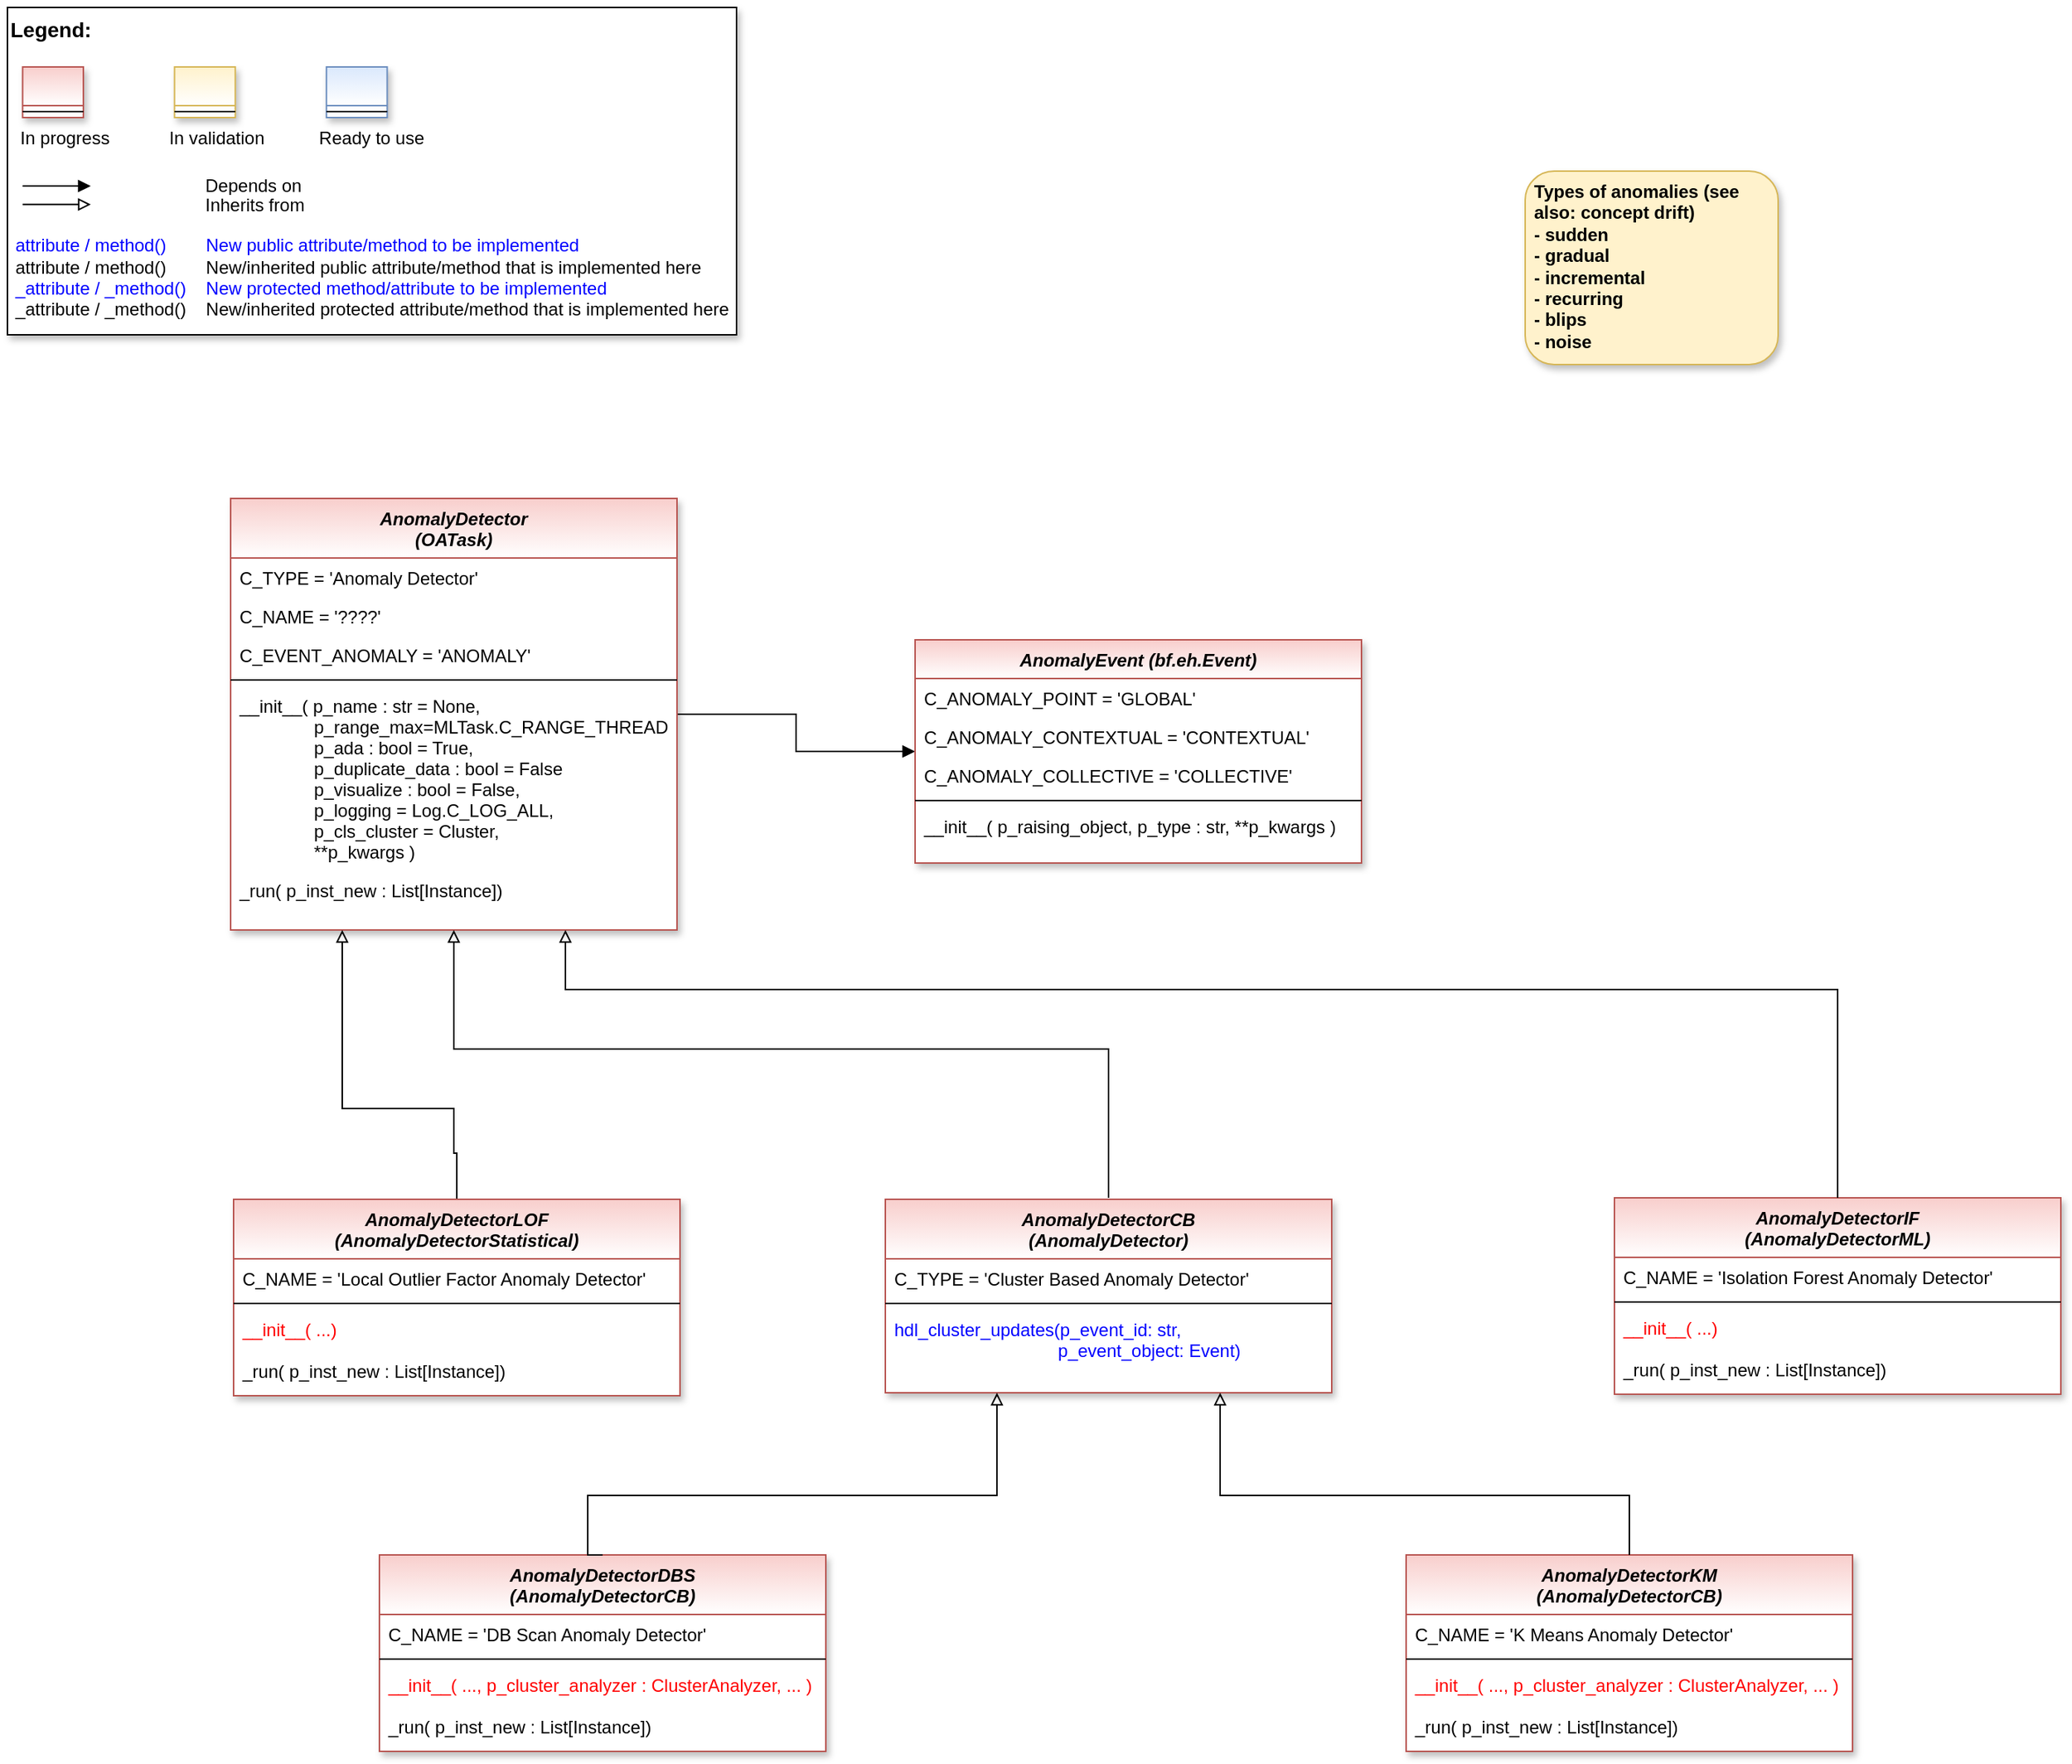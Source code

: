 <mxfile version="20.8.16" type="device"><diagram id="C5RBs43oDa-KdzZeNtuy" name="Page-1"><mxGraphModel dx="1723" dy="1008" grid="1" gridSize="10" guides="1" tooltips="1" connect="1" arrows="1" fold="1" page="1" pageScale="1" pageWidth="2336" pageHeight="1654" math="0" shadow="0"><root><mxCell id="WIyWlLk6GJQsqaUBKTNV-0"/><mxCell id="WIyWlLk6GJQsqaUBKTNV-1" parent="WIyWlLk6GJQsqaUBKTNV-0"/><mxCell id="fcJVb3HREh7NScvAmxeq-0" value="" style="group" parent="WIyWlLk6GJQsqaUBKTNV-1" vertex="1" connectable="0"><mxGeometry x="40" y="40" width="490" height="220" as="geometry"/></mxCell><mxCell id="fcJVb3HREh7NScvAmxeq-1" value="&lt;font color=&quot;#000000&quot; size=&quot;1&quot;&gt;&lt;b style=&quot;font-size: 14px&quot;&gt;Legend:&lt;br&gt;&lt;/b&gt;&lt;/font&gt;&lt;br&gt;&lt;br&gt;&lt;br&gt;&lt;font color=&quot;#0000ff&quot; style=&quot;font-size: 6px&quot;&gt;&lt;br&gt;&lt;/font&gt;&lt;span style=&quot;color: rgb(0 , 0 , 0)&quot;&gt;&lt;font style=&quot;font-size: 4px&quot;&gt;&amp;nbsp; &amp;nbsp;&lt;/font&gt;&amp;nbsp;In progress&amp;nbsp; &amp;nbsp; &amp;nbsp; &amp;nbsp; &amp;nbsp; &amp;nbsp; In validation&amp;nbsp; &amp;nbsp; &amp;nbsp; &amp;nbsp; &amp;nbsp; &amp;nbsp;Ready to use&lt;/span&gt;&lt;font color=&quot;#000000&quot;&gt;&amp;nbsp;&lt;br&gt;&lt;/font&gt;&lt;font color=&quot;#0000ff&quot;&gt;&lt;br&gt;&lt;br&gt;&lt;br&gt;&lt;br&gt;&amp;nbsp;attribute / method()&amp;nbsp; &amp;nbsp; &amp;nbsp; &amp;nbsp; New public attribute/method to be implemented&lt;/font&gt;&lt;br&gt;&lt;font color=&quot;#000000&quot;&gt;&amp;nbsp;&lt;/font&gt;&lt;font color=&quot;#000000&quot;&gt;attribute / method()&lt;span&gt;&#9;&lt;/span&gt;&amp;nbsp; &amp;nbsp; &amp;nbsp; &amp;nbsp;New/inherited public attribute/method that is implemented here&lt;br&gt;&lt;/font&gt;&lt;font color=&quot;#0000ff&quot;&gt;&amp;nbsp;_attribute /&amp;nbsp;&lt;/font&gt;&lt;font color=&quot;#0000ff&quot;&gt;_method()&amp;nbsp; &amp;nbsp; New protected method/attribute to be implemented&lt;/font&gt;&lt;br&gt;&lt;font color=&quot;#000000&quot;&gt;&amp;nbsp;_attribute / _method()&amp;nbsp; &amp;nbsp; New/inherited protected attribute/method that is implemented here&lt;br&gt;&lt;/font&gt;&lt;font color=&quot;#000000&quot;&gt;&lt;br&gt;&lt;br&gt;&lt;br&gt;&lt;br&gt;&lt;br&gt;&lt;/font&gt;" style="text;html=1;align=left;verticalAlign=top;whiteSpace=wrap;rounded=0;fontColor=#006600;strokeColor=#000000;shadow=1;fillColor=#ffffff;" parent="fcJVb3HREh7NScvAmxeq-0" vertex="1"><mxGeometry width="490.0" height="220" as="geometry"/></mxCell><mxCell id="fcJVb3HREh7NScvAmxeq-2" value="Depends on" style="endArrow=block;html=1;labelPosition=right;verticalLabelPosition=middle;align=left;verticalAlign=middle;endFill=1;fontSize=12;" parent="fcJVb3HREh7NScvAmxeq-0" edge="1"><mxGeometry x="-1623.125" y="-2180" width="51.042" height="50" as="geometry"><mxPoint x="10.208" y="120.003" as="sourcePoint"/><mxPoint x="55.991" y="120.003" as="targetPoint"/><mxPoint x="98" as="offset"/><Array as="points"><mxPoint x="30.625" y="120"/></Array></mxGeometry></mxCell><mxCell id="fcJVb3HREh7NScvAmxeq-3" value="Inherits from" style="endArrow=block;html=1;labelPosition=right;verticalLabelPosition=middle;align=left;verticalAlign=middle;endFill=0;fontSize=12;" parent="fcJVb3HREh7NScvAmxeq-0" edge="1"><mxGeometry x="-1623.125" y="-2180" width="51.042" height="50" as="geometry"><mxPoint x="10.208" y="132.385" as="sourcePoint"/><mxPoint x="55.991" y="132.385" as="targetPoint"/><mxPoint x="98" y="1" as="offset"/></mxGeometry></mxCell><mxCell id="fcJVb3HREh7NScvAmxeq-4" value="" style="swimlane;fontStyle=3;align=center;verticalAlign=top;childLayout=stackLayout;horizontal=1;startSize=26;horizontalStack=0;resizeParent=1;resizeLast=0;collapsible=1;marginBottom=0;rounded=0;shadow=1;strokeWidth=1;fillColor=#f8cecc;strokeColor=#b85450;gradientColor=#ffffff;swimlaneFillColor=#ffffff;" parent="fcJVb3HREh7NScvAmxeq-0" vertex="1"><mxGeometry x="10.208" y="40" width="40.833" height="34" as="geometry"><mxRectangle x="230" y="140" width="160" height="26" as="alternateBounds"/></mxGeometry></mxCell><mxCell id="fcJVb3HREh7NScvAmxeq-5" value="" style="line;html=1;strokeWidth=1;align=left;verticalAlign=middle;spacingTop=-1;spacingLeft=3;spacingRight=3;rotatable=0;labelPosition=right;points=[];portConstraint=eastwest;" parent="fcJVb3HREh7NScvAmxeq-4" vertex="1"><mxGeometry y="26" width="40.833" height="8" as="geometry"/></mxCell><mxCell id="fcJVb3HREh7NScvAmxeq-6" value="" style="swimlane;fontStyle=3;align=center;verticalAlign=top;childLayout=stackLayout;horizontal=1;startSize=26;horizontalStack=0;resizeParent=1;resizeLast=0;collapsible=1;marginBottom=0;rounded=0;shadow=1;strokeWidth=1;fillColor=#fff2cc;strokeColor=#d6b656;gradientColor=#ffffff;swimlaneFillColor=#ffffff;" parent="fcJVb3HREh7NScvAmxeq-0" vertex="1"><mxGeometry x="112.292" y="40" width="40.833" height="34" as="geometry"><mxRectangle x="230" y="140" width="160" height="26" as="alternateBounds"/></mxGeometry></mxCell><mxCell id="fcJVb3HREh7NScvAmxeq-7" value="" style="line;html=1;strokeWidth=1;align=left;verticalAlign=middle;spacingTop=-1;spacingLeft=3;spacingRight=3;rotatable=0;labelPosition=right;points=[];portConstraint=eastwest;" parent="fcJVb3HREh7NScvAmxeq-6" vertex="1"><mxGeometry y="26" width="40.833" height="8" as="geometry"/></mxCell><mxCell id="fcJVb3HREh7NScvAmxeq-8" value="" style="swimlane;fontStyle=3;align=center;verticalAlign=top;childLayout=stackLayout;horizontal=1;startSize=26;horizontalStack=0;resizeParent=1;resizeLast=0;collapsible=1;marginBottom=0;rounded=0;shadow=1;strokeWidth=1;fillColor=#dae8fc;strokeColor=#6c8ebf;gradientColor=#ffffff;swimlaneFillColor=#ffffff;" parent="fcJVb3HREh7NScvAmxeq-0" vertex="1"><mxGeometry x="214.375" y="40" width="40.833" height="34" as="geometry"><mxRectangle x="230" y="140" width="160" height="26" as="alternateBounds"/></mxGeometry></mxCell><mxCell id="fcJVb3HREh7NScvAmxeq-9" value="" style="line;html=1;strokeWidth=1;align=left;verticalAlign=middle;spacingTop=-1;spacingLeft=3;spacingRight=3;rotatable=0;labelPosition=right;points=[];portConstraint=eastwest;" parent="fcJVb3HREh7NScvAmxeq-8" vertex="1"><mxGeometry y="26" width="40.833" height="8" as="geometry"/></mxCell><mxCell id="-aRZjFp3aCNoNKCGfEq3-0" value="Types of anomalies (see also: concept drift)&lt;br&gt;- sudden&lt;br&gt;- gradual&lt;br&gt;- incremental&lt;br&gt;- recurring&amp;nbsp;&lt;br&gt;- blips&lt;br&gt;- noise" style="rounded=1;whiteSpace=wrap;html=1;shadow=1;fillColor=#fff2cc;strokeColor=#d6b656;fontStyle=1;align=left;verticalAlign=top;spacingLeft=4;" parent="WIyWlLk6GJQsqaUBKTNV-1" vertex="1"><mxGeometry x="1060" y="150" width="170" height="130" as="geometry"/></mxCell><mxCell id="4use4ZCXdNiZSNTW99xv-0" style="edgeStyle=orthogonalEdgeStyle;rounded=0;orthogonalLoop=1;jettySize=auto;html=1;fontColor=#0000CC;endArrow=block;endFill=1;" parent="WIyWlLk6GJQsqaUBKTNV-1" source="4use4ZCXdNiZSNTW99xv-1" target="4use4ZCXdNiZSNTW99xv-16" edge="1"><mxGeometry relative="1" as="geometry"/></mxCell><mxCell id="4use4ZCXdNiZSNTW99xv-1" value="AnomalyDetector&#10;(OATask)" style="swimlane;fontStyle=3;align=center;verticalAlign=top;childLayout=stackLayout;horizontal=1;startSize=40;horizontalStack=0;resizeParent=1;resizeLast=0;collapsible=1;marginBottom=0;rounded=0;shadow=1;strokeWidth=1;fillColor=#f8cecc;strokeColor=#b85450;swimlaneFillColor=#ffffff;gradientColor=#ffffff;" parent="WIyWlLk6GJQsqaUBKTNV-1" vertex="1"><mxGeometry x="190" y="370" width="300" height="290" as="geometry"><mxRectangle x="230" y="140" width="160" height="26" as="alternateBounds"/></mxGeometry></mxCell><mxCell id="4use4ZCXdNiZSNTW99xv-2" value="C_TYPE = 'Anomaly Detector'" style="text;align=left;verticalAlign=top;spacingLeft=4;spacingRight=4;overflow=hidden;rotatable=0;points=[[0,0.5],[1,0.5]];portConstraint=eastwest;fontColor=default;" parent="4use4ZCXdNiZSNTW99xv-1" vertex="1"><mxGeometry y="40" width="300" height="26" as="geometry"/></mxCell><mxCell id="4use4ZCXdNiZSNTW99xv-3" value="C_NAME = '????'" style="text;align=left;verticalAlign=top;spacingLeft=4;spacingRight=4;overflow=hidden;rotatable=0;points=[[0,0.5],[1,0.5]];portConstraint=eastwest;fontColor=default;" parent="4use4ZCXdNiZSNTW99xv-1" vertex="1"><mxGeometry y="66" width="300" height="26" as="geometry"/></mxCell><mxCell id="4use4ZCXdNiZSNTW99xv-4" value="C_EVENT_ANOMALY = 'ANOMALY'" style="text;align=left;verticalAlign=top;spacingLeft=4;spacingRight=4;overflow=hidden;rotatable=0;points=[[0,0.5],[1,0.5]];portConstraint=eastwest;fontColor=default;" parent="4use4ZCXdNiZSNTW99xv-1" vertex="1"><mxGeometry y="92" width="300" height="26" as="geometry"/></mxCell><mxCell id="4use4ZCXdNiZSNTW99xv-5" value="" style="line;html=1;strokeWidth=1;align=left;verticalAlign=middle;spacingTop=-1;spacingLeft=3;spacingRight=3;rotatable=0;labelPosition=right;points=[];portConstraint=eastwest;" parent="4use4ZCXdNiZSNTW99xv-1" vertex="1"><mxGeometry y="118" width="300" height="8" as="geometry"/></mxCell><mxCell id="4use4ZCXdNiZSNTW99xv-6" value="__init__( p_name : str = None,&#10;               p_range_max=MLTask.C_RANGE_THREAD,&#10;               p_ada : bool = True,&#10;               p_duplicate_data : bool = False&#10;               p_visualize : bool = False,&#10;               p_logging = Log.C_LOG_ALL,&#10;               p_cls_cluster = Cluster,&#10;               **p_kwargs )" style="text;align=left;verticalAlign=top;spacingLeft=4;spacingRight=4;overflow=hidden;rotatable=0;points=[[0,0.5],[1,0.5]];portConstraint=eastwest;fontColor=default;" parent="4use4ZCXdNiZSNTW99xv-1" vertex="1"><mxGeometry y="126" width="300" height="124" as="geometry"/></mxCell><mxCell id="4use4ZCXdNiZSNTW99xv-8" value="_run( p_inst_new : List[Instance])" style="text;align=left;verticalAlign=top;spacingLeft=4;spacingRight=4;overflow=hidden;rotatable=0;points=[[0,0.5],[1,0.5]];portConstraint=eastwest;shadow=1;" parent="4use4ZCXdNiZSNTW99xv-1" vertex="1"><mxGeometry y="250" width="300" height="30" as="geometry"/></mxCell><mxCell id="4use4ZCXdNiZSNTW99xv-16" value="AnomalyEvent (bf.eh.Event)" style="swimlane;fontStyle=3;align=center;verticalAlign=top;childLayout=stackLayout;horizontal=1;startSize=26;horizontalStack=0;resizeParent=1;resizeLast=0;collapsible=1;marginBottom=0;rounded=0;shadow=1;strokeWidth=1;fillColor=#f8cecc;strokeColor=#b85450;swimlaneFillColor=#ffffff;gradientColor=#ffffff;" parent="WIyWlLk6GJQsqaUBKTNV-1" vertex="1"><mxGeometry x="650" y="465" width="300" height="150" as="geometry"><mxRectangle x="230" y="140" width="160" height="26" as="alternateBounds"/></mxGeometry></mxCell><mxCell id="4use4ZCXdNiZSNTW99xv-17" value="C_ANOMALY_POINT = 'GLOBAL'" style="text;align=left;verticalAlign=top;spacingLeft=4;spacingRight=4;overflow=hidden;rotatable=0;points=[[0,0.5],[1,0.5]];portConstraint=eastwest;fontColor=default;" parent="4use4ZCXdNiZSNTW99xv-16" vertex="1"><mxGeometry y="26" width="300" height="26" as="geometry"/></mxCell><mxCell id="4use4ZCXdNiZSNTW99xv-18" value="C_ANOMALY_CONTEXTUAL = 'CONTEXTUAL'" style="text;align=left;verticalAlign=top;spacingLeft=4;spacingRight=4;overflow=hidden;rotatable=0;points=[[0,0.5],[1,0.5]];portConstraint=eastwest;fontColor=default;" parent="4use4ZCXdNiZSNTW99xv-16" vertex="1"><mxGeometry y="52" width="300" height="26" as="geometry"/></mxCell><mxCell id="4use4ZCXdNiZSNTW99xv-19" value="C_ANOMALY_COLLECTIVE = 'COLLECTIVE'" style="text;align=left;verticalAlign=top;spacingLeft=4;spacingRight=4;overflow=hidden;rotatable=0;points=[[0,0.5],[1,0.5]];portConstraint=eastwest;fontColor=default;" parent="4use4ZCXdNiZSNTW99xv-16" vertex="1"><mxGeometry y="78" width="300" height="26" as="geometry"/></mxCell><mxCell id="4use4ZCXdNiZSNTW99xv-20" value="" style="line;html=1;strokeWidth=1;align=left;verticalAlign=middle;spacingTop=-1;spacingLeft=3;spacingRight=3;rotatable=0;labelPosition=right;points=[];portConstraint=eastwest;" parent="4use4ZCXdNiZSNTW99xv-16" vertex="1"><mxGeometry y="104" width="300" height="8" as="geometry"/></mxCell><mxCell id="4use4ZCXdNiZSNTW99xv-21" value="__init__( p_raising_object, p_type : str, **p_kwargs )" style="text;align=left;verticalAlign=top;spacingLeft=4;spacingRight=4;overflow=hidden;rotatable=0;points=[[0,0.5],[1,0.5]];portConstraint=eastwest;" parent="4use4ZCXdNiZSNTW99xv-16" vertex="1"><mxGeometry y="112" width="300" height="28" as="geometry"/></mxCell><mxCell id="4use4ZCXdNiZSNTW99xv-22" style="edgeStyle=orthogonalEdgeStyle;rounded=0;orthogonalLoop=1;jettySize=auto;html=1;fontColor=#0000FF;endArrow=block;endFill=0;entryX=0.5;entryY=1;entryDx=0;entryDy=0;" parent="WIyWlLk6GJQsqaUBKTNV-1" edge="1" target="4use4ZCXdNiZSNTW99xv-1"><mxGeometry relative="1" as="geometry"><mxPoint x="300" y="750" as="targetPoint"/><Array as="points"><mxPoint x="780" y="740"/><mxPoint x="340" y="740"/></Array><mxPoint x="780" y="840" as="sourcePoint"/></mxGeometry></mxCell><mxCell id="4use4ZCXdNiZSNTW99xv-23" value="AnomalyDetectorCB &#10;(AnomalyDetector)" style="swimlane;fontStyle=3;align=center;verticalAlign=top;childLayout=stackLayout;horizontal=1;startSize=40;horizontalStack=0;resizeParent=1;resizeLast=0;collapsible=1;marginBottom=0;rounded=0;shadow=1;strokeWidth=1;fillColor=#f8cecc;strokeColor=#b85450;swimlaneFillColor=#ffffff;gradientColor=#ffffff;" parent="WIyWlLk6GJQsqaUBKTNV-1" vertex="1"><mxGeometry x="630" y="841" width="300" height="130" as="geometry"><mxRectangle x="230" y="140" width="160" height="26" as="alternateBounds"/></mxGeometry></mxCell><mxCell id="4use4ZCXdNiZSNTW99xv-24" value="C_TYPE = 'Cluster Based Anomaly Detector'" style="text;align=left;verticalAlign=top;spacingLeft=4;spacingRight=4;overflow=hidden;rotatable=0;points=[[0,0.5],[1,0.5]];portConstraint=eastwest;fontColor=default;" parent="4use4ZCXdNiZSNTW99xv-23" vertex="1"><mxGeometry y="40" width="300" height="26" as="geometry"/></mxCell><mxCell id="4use4ZCXdNiZSNTW99xv-25" value="" style="line;html=1;strokeWidth=1;align=left;verticalAlign=middle;spacingTop=-1;spacingLeft=3;spacingRight=3;rotatable=0;labelPosition=right;points=[];portConstraint=eastwest;" parent="4use4ZCXdNiZSNTW99xv-23" vertex="1"><mxGeometry y="66" width="300" height="8" as="geometry"/></mxCell><mxCell id="4use4ZCXdNiZSNTW99xv-27" value="hdl_cluster_updates(p_event_id: str,&#10;                                 p_event_object: Event)" style="text;align=left;verticalAlign=top;spacingLeft=4;spacingRight=4;overflow=hidden;rotatable=0;points=[[0,0.5],[1,0.5]];portConstraint=eastwest;shadow=1;fontColor=#0000FF;" parent="4use4ZCXdNiZSNTW99xv-23" vertex="1"><mxGeometry y="74" width="300" height="38" as="geometry"/></mxCell><mxCell id="4use4ZCXdNiZSNTW99xv-34" style="edgeStyle=orthogonalEdgeStyle;rounded=0;orthogonalLoop=1;jettySize=auto;html=1;fontColor=#0000FF;endArrow=block;endFill=0;exitX=0.5;exitY=0;exitDx=0;exitDy=0;entryX=0.25;entryY=1;entryDx=0;entryDy=0;" parent="WIyWlLk6GJQsqaUBKTNV-1" source="4use4ZCXdNiZSNTW99xv-55" edge="1" target="4use4ZCXdNiZSNTW99xv-1"><mxGeometry relative="1" as="geometry"><mxPoint x="340.0" y="1040" as="sourcePoint"/><mxPoint x="250" y="750" as="targetPoint"/><Array as="points"><mxPoint x="342" y="810"/><mxPoint x="340" y="810"/><mxPoint x="340" y="780"/><mxPoint x="265" y="780"/></Array></mxGeometry></mxCell><mxCell id="4use4ZCXdNiZSNTW99xv-43" value="AnomalyDetectorIF&#10;(AnomalyDetectorML)" style="swimlane;fontStyle=3;align=center;verticalAlign=top;childLayout=stackLayout;horizontal=1;startSize=40;horizontalStack=0;resizeParent=1;resizeLast=0;collapsible=1;marginBottom=0;rounded=0;shadow=1;strokeWidth=1;fillColor=#f8cecc;strokeColor=#b85450;swimlaneFillColor=#ffffff;gradientColor=#ffffff;" parent="WIyWlLk6GJQsqaUBKTNV-1" vertex="1"><mxGeometry x="1120" y="840" width="300" height="132" as="geometry"><mxRectangle x="230" y="140" width="160" height="26" as="alternateBounds"/></mxGeometry></mxCell><mxCell id="4use4ZCXdNiZSNTW99xv-44" value="C_NAME = 'Isolation Forest Anomaly Detector'" style="text;align=left;verticalAlign=top;spacingLeft=4;spacingRight=4;overflow=hidden;rotatable=0;points=[[0,0.5],[1,0.5]];portConstraint=eastwest;fontColor=default;" parent="4use4ZCXdNiZSNTW99xv-43" vertex="1"><mxGeometry y="40" width="300" height="26" as="geometry"/></mxCell><mxCell id="4use4ZCXdNiZSNTW99xv-45" value="" style="line;html=1;strokeWidth=1;align=left;verticalAlign=middle;spacingTop=-1;spacingLeft=3;spacingRight=3;rotatable=0;labelPosition=right;points=[];portConstraint=eastwest;" parent="4use4ZCXdNiZSNTW99xv-43" vertex="1"><mxGeometry y="66" width="300" height="8" as="geometry"/></mxCell><mxCell id="4use4ZCXdNiZSNTW99xv-46" value="__init__( ...)" style="text;align=left;verticalAlign=top;spacingLeft=4;spacingRight=4;overflow=hidden;rotatable=0;points=[[0,0.5],[1,0.5]];portConstraint=eastwest;fontColor=#FF0000;" parent="4use4ZCXdNiZSNTW99xv-43" vertex="1"><mxGeometry y="74" width="300" height="28" as="geometry"/></mxCell><mxCell id="CRjndhvPyIQJ3vKr6fmZ-1" value="_run( p_inst_new : List[Instance])" style="text;align=left;verticalAlign=top;spacingLeft=4;spacingRight=4;overflow=hidden;rotatable=0;points=[[0,0.5],[1,0.5]];portConstraint=eastwest;shadow=1;" vertex="1" parent="4use4ZCXdNiZSNTW99xv-43"><mxGeometry y="102" width="300" height="30" as="geometry"/></mxCell><mxCell id="4use4ZCXdNiZSNTW99xv-47" value="AnomalyDetectorDBS&#10;(AnomalyDetectorCB)" style="swimlane;fontStyle=3;align=center;verticalAlign=top;childLayout=stackLayout;horizontal=1;startSize=40;horizontalStack=0;resizeParent=1;resizeLast=0;collapsible=1;marginBottom=0;rounded=0;shadow=1;strokeWidth=1;fillColor=#f8cecc;strokeColor=#b85450;swimlaneFillColor=#ffffff;gradientColor=#ffffff;" parent="WIyWlLk6GJQsqaUBKTNV-1" vertex="1"><mxGeometry x="290" y="1080" width="300" height="132" as="geometry"><mxRectangle x="230" y="140" width="160" height="26" as="alternateBounds"/></mxGeometry></mxCell><mxCell id="4use4ZCXdNiZSNTW99xv-48" value="C_NAME = 'DB Scan Anomaly Detector'" style="text;align=left;verticalAlign=top;spacingLeft=4;spacingRight=4;overflow=hidden;rotatable=0;points=[[0,0.5],[1,0.5]];portConstraint=eastwest;fontColor=default;" parent="4use4ZCXdNiZSNTW99xv-47" vertex="1"><mxGeometry y="40" width="300" height="26" as="geometry"/></mxCell><mxCell id="4use4ZCXdNiZSNTW99xv-49" value="" style="line;html=1;strokeWidth=1;align=left;verticalAlign=middle;spacingTop=-1;spacingLeft=3;spacingRight=3;rotatable=0;labelPosition=right;points=[];portConstraint=eastwest;" parent="4use4ZCXdNiZSNTW99xv-47" vertex="1"><mxGeometry y="66" width="300" height="8" as="geometry"/></mxCell><mxCell id="4use4ZCXdNiZSNTW99xv-50" value="__init__( ..., p_cluster_analyzer : ClusterAnalyzer, ... )" style="text;align=left;verticalAlign=top;spacingLeft=4;spacingRight=4;overflow=hidden;rotatable=0;points=[[0,0.5],[1,0.5]];portConstraint=eastwest;fontColor=#FF0000;" parent="4use4ZCXdNiZSNTW99xv-47" vertex="1"><mxGeometry y="74" width="300" height="28" as="geometry"/></mxCell><mxCell id="CRjndhvPyIQJ3vKr6fmZ-2" value="_run( p_inst_new : List[Instance])" style="text;align=left;verticalAlign=top;spacingLeft=4;spacingRight=4;overflow=hidden;rotatable=0;points=[[0,0.5],[1,0.5]];portConstraint=eastwest;shadow=1;" vertex="1" parent="4use4ZCXdNiZSNTW99xv-47"><mxGeometry y="102" width="300" height="30" as="geometry"/></mxCell><mxCell id="4use4ZCXdNiZSNTW99xv-51" value="AnomalyDetectorKM&#10;(AnomalyDetectorCB)" style="swimlane;fontStyle=3;align=center;verticalAlign=top;childLayout=stackLayout;horizontal=1;startSize=40;horizontalStack=0;resizeParent=1;resizeLast=0;collapsible=1;marginBottom=0;rounded=0;shadow=1;strokeWidth=1;fillColor=#f8cecc;strokeColor=#b85450;swimlaneFillColor=#ffffff;gradientColor=#ffffff;" parent="WIyWlLk6GJQsqaUBKTNV-1" vertex="1"><mxGeometry x="980" y="1080" width="300" height="132" as="geometry"><mxRectangle x="230" y="140" width="160" height="26" as="alternateBounds"/></mxGeometry></mxCell><mxCell id="4use4ZCXdNiZSNTW99xv-52" value="C_NAME = 'K Means Anomaly Detector'" style="text;align=left;verticalAlign=top;spacingLeft=4;spacingRight=4;overflow=hidden;rotatable=0;points=[[0,0.5],[1,0.5]];portConstraint=eastwest;fontColor=default;" parent="4use4ZCXdNiZSNTW99xv-51" vertex="1"><mxGeometry y="40" width="300" height="26" as="geometry"/></mxCell><mxCell id="4use4ZCXdNiZSNTW99xv-53" value="" style="line;html=1;strokeWidth=1;align=left;verticalAlign=middle;spacingTop=-1;spacingLeft=3;spacingRight=3;rotatable=0;labelPosition=right;points=[];portConstraint=eastwest;" parent="4use4ZCXdNiZSNTW99xv-51" vertex="1"><mxGeometry y="66" width="300" height="8" as="geometry"/></mxCell><mxCell id="4use4ZCXdNiZSNTW99xv-54" value="__init__( ..., p_cluster_analyzer : ClusterAnalyzer, ... )" style="text;align=left;verticalAlign=top;spacingLeft=4;spacingRight=4;overflow=hidden;rotatable=0;points=[[0,0.5],[1,0.5]];portConstraint=eastwest;fontColor=#FF0000;" parent="4use4ZCXdNiZSNTW99xv-51" vertex="1"><mxGeometry y="74" width="300" height="28" as="geometry"/></mxCell><mxCell id="CRjndhvPyIQJ3vKr6fmZ-3" value="_run( p_inst_new : List[Instance])" style="text;align=left;verticalAlign=top;spacingLeft=4;spacingRight=4;overflow=hidden;rotatable=0;points=[[0,0.5],[1,0.5]];portConstraint=eastwest;shadow=1;" vertex="1" parent="4use4ZCXdNiZSNTW99xv-51"><mxGeometry y="102" width="300" height="30" as="geometry"/></mxCell><mxCell id="4use4ZCXdNiZSNTW99xv-55" value="AnomalyDetectorLOF&#10;(AnomalyDetectorStatistical)" style="swimlane;fontStyle=3;align=center;verticalAlign=top;childLayout=stackLayout;horizontal=1;startSize=40;horizontalStack=0;resizeParent=1;resizeLast=0;collapsible=1;marginBottom=0;rounded=0;shadow=1;strokeWidth=1;fillColor=#f8cecc;strokeColor=#b85450;swimlaneFillColor=#ffffff;gradientColor=#ffffff;" parent="WIyWlLk6GJQsqaUBKTNV-1" vertex="1"><mxGeometry x="192" y="841" width="300" height="132" as="geometry"><mxRectangle x="230" y="140" width="160" height="26" as="alternateBounds"/></mxGeometry></mxCell><mxCell id="4use4ZCXdNiZSNTW99xv-56" value="C_NAME = 'Local Outlier Factor Anomaly Detector'" style="text;align=left;verticalAlign=top;spacingLeft=4;spacingRight=4;overflow=hidden;rotatable=0;points=[[0,0.5],[1,0.5]];portConstraint=eastwest;fontColor=default;" parent="4use4ZCXdNiZSNTW99xv-55" vertex="1"><mxGeometry y="40" width="300" height="26" as="geometry"/></mxCell><mxCell id="4use4ZCXdNiZSNTW99xv-57" value="" style="line;html=1;strokeWidth=1;align=left;verticalAlign=middle;spacingTop=-1;spacingLeft=3;spacingRight=3;rotatable=0;labelPosition=right;points=[];portConstraint=eastwest;" parent="4use4ZCXdNiZSNTW99xv-55" vertex="1"><mxGeometry y="66" width="300" height="8" as="geometry"/></mxCell><mxCell id="4use4ZCXdNiZSNTW99xv-58" value="__init__( ...)" style="text;align=left;verticalAlign=top;spacingLeft=4;spacingRight=4;overflow=hidden;rotatable=0;points=[[0,0.5],[1,0.5]];portConstraint=eastwest;fontColor=#FF0000;" parent="4use4ZCXdNiZSNTW99xv-55" vertex="1"><mxGeometry y="74" width="300" height="28" as="geometry"/></mxCell><mxCell id="CRjndhvPyIQJ3vKr6fmZ-0" value="_run( p_inst_new : List[Instance])" style="text;align=left;verticalAlign=top;spacingLeft=4;spacingRight=4;overflow=hidden;rotatable=0;points=[[0,0.5],[1,0.5]];portConstraint=eastwest;shadow=1;" vertex="1" parent="4use4ZCXdNiZSNTW99xv-55"><mxGeometry y="102" width="300" height="30" as="geometry"/></mxCell><mxCell id="4use4ZCXdNiZSNTW99xv-60" style="edgeStyle=orthogonalEdgeStyle;rounded=0;orthogonalLoop=1;jettySize=auto;html=1;fontColor=#0000FF;endArrow=block;endFill=0;exitX=0.5;exitY=0;exitDx=0;exitDy=0;entryX=0.25;entryY=1;entryDx=0;entryDy=0;" parent="WIyWlLk6GJQsqaUBKTNV-1" source="4use4ZCXdNiZSNTW99xv-47" target="4use4ZCXdNiZSNTW99xv-23" edge="1"><mxGeometry relative="1" as="geometry"><mxPoint x="790.0" y="940" as="sourcePoint"/><mxPoint x="790.0" y="750" as="targetPoint"/><Array as="points"><mxPoint x="430" y="1040"/><mxPoint x="705" y="1040"/></Array></mxGeometry></mxCell><mxCell id="4use4ZCXdNiZSNTW99xv-61" style="edgeStyle=orthogonalEdgeStyle;rounded=0;orthogonalLoop=1;jettySize=auto;html=1;fontColor=#0000FF;endArrow=block;endFill=0;exitX=0.5;exitY=0;exitDx=0;exitDy=0;entryX=0.75;entryY=1;entryDx=0;entryDy=0;" parent="WIyWlLk6GJQsqaUBKTNV-1" source="4use4ZCXdNiZSNTW99xv-51" target="4use4ZCXdNiZSNTW99xv-23" edge="1"><mxGeometry relative="1" as="geometry"><mxPoint x="960.0" y="960" as="sourcePoint"/><mxPoint x="960.0" y="770" as="targetPoint"/><Array as="points"><mxPoint x="1130" y="1040"/><mxPoint x="855" y="1040"/></Array></mxGeometry></mxCell><mxCell id="4use4ZCXdNiZSNTW99xv-63" style="edgeStyle=orthogonalEdgeStyle;rounded=0;orthogonalLoop=1;jettySize=auto;html=1;fontColor=#0000FF;endArrow=block;endFill=0;exitX=0.5;exitY=0;exitDx=0;exitDy=0;entryX=0.75;entryY=1;entryDx=0;entryDy=0;" parent="WIyWlLk6GJQsqaUBKTNV-1" source="4use4ZCXdNiZSNTW99xv-43" edge="1" target="4use4ZCXdNiZSNTW99xv-1"><mxGeometry relative="1" as="geometry"><mxPoint x="1020.0" y="1190" as="sourcePoint"/><mxPoint x="430" y="750" as="targetPoint"/><Array as="points"><mxPoint x="1270" y="700"/><mxPoint x="415" y="700"/></Array></mxGeometry></mxCell></root></mxGraphModel></diagram></mxfile>